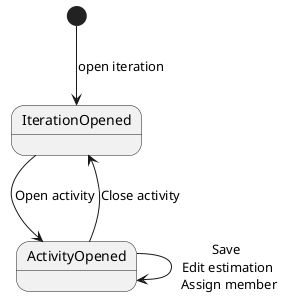 @startuml

[*] --> IterationOpened : open iteration
IterationOpened --> ActivityOpened : Open activity
ActivityOpened --> IterationOpened : Close activity

ActivityOpened --> ActivityOpened : Save \n Edit estimation \n Assign member

@enduml
